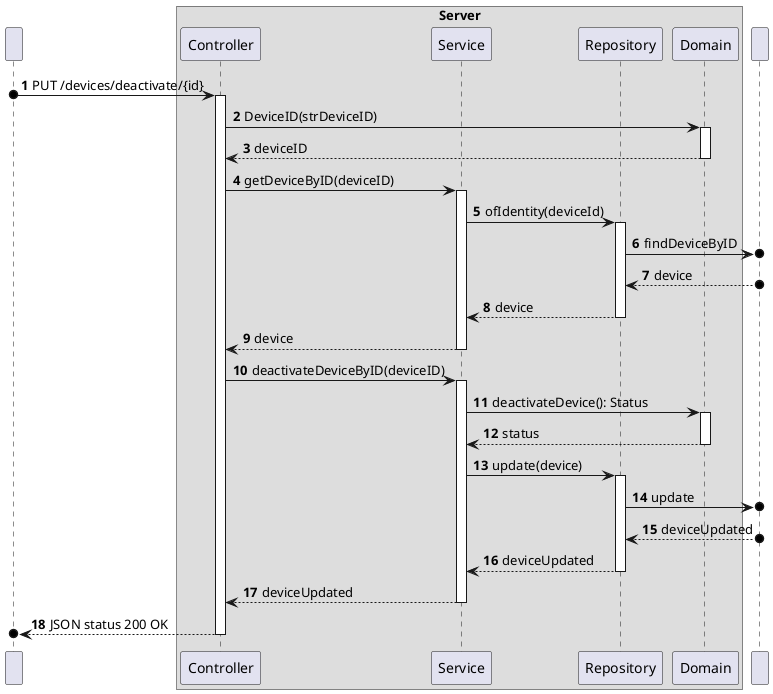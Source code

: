 @startuml
'https://plantuml.com/sequence-diagram
!pragma layout smetana

autonumber

participant " " as HTTP

box "Server"
    participant "Controller" as CTRL
        participant "Service" as SV
        participant "Repository" as REPO
        participant "Domain" as DOM
end box
participant " " as BD



HTTP o-> CTRL : PUT /devices/deactivate/{id}
activate CTRL

CTRL -> DOM: DeviceID(strDeviceID)
activate DOM

DOM --> CTRL : deviceID
deactivate DOM

CTRL -> SV : getDeviceByID(deviceID)
activate SV

SV -> REPO : ofIdentity(deviceId)
activate REPO
REPO ->o BD : findDeviceByID
BD o--> REPO : device
REPO --> SV : device
deactivate REPO

SV --> CTRL : device
deactivate SV


CTRL -> SV : deactivateDeviceByID(deviceID)
activate SV


SV -> DOM : deactivateDevice(): Status
activate DOM
DOM --> SV : status
deactivate DOM

SV -> REPO : update(device)
activate REPO

REPO ->o BD : update
BD o--> REPO : deviceUpdated
REPO --> SV : deviceUpdated
deactivate REPO

SV --> CTRL : deviceUpdated
deactivate SV

CTRL -->o HTTP : JSON status 200 OK
deactivate CTRL


@enduml
